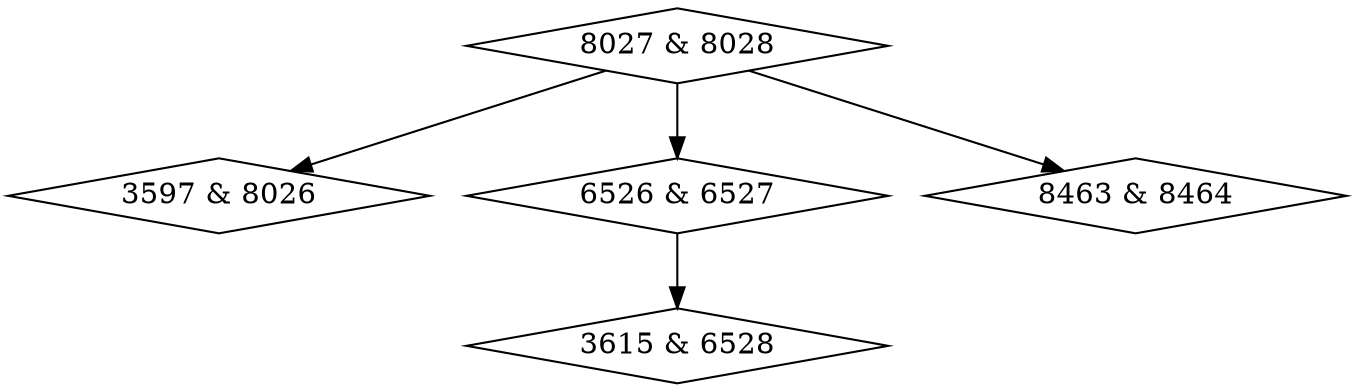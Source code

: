 digraph {
0 [label = "3597 & 8026", shape = diamond];
1 [label = "3615 & 6528", shape = diamond];
2 [label = "6526 & 6527", shape = diamond];
3 [label = "8027 & 8028", shape = diamond];
4 [label = "8463 & 8464", shape = diamond];
2->1;
3->0;
3->2;
3->4;
}
